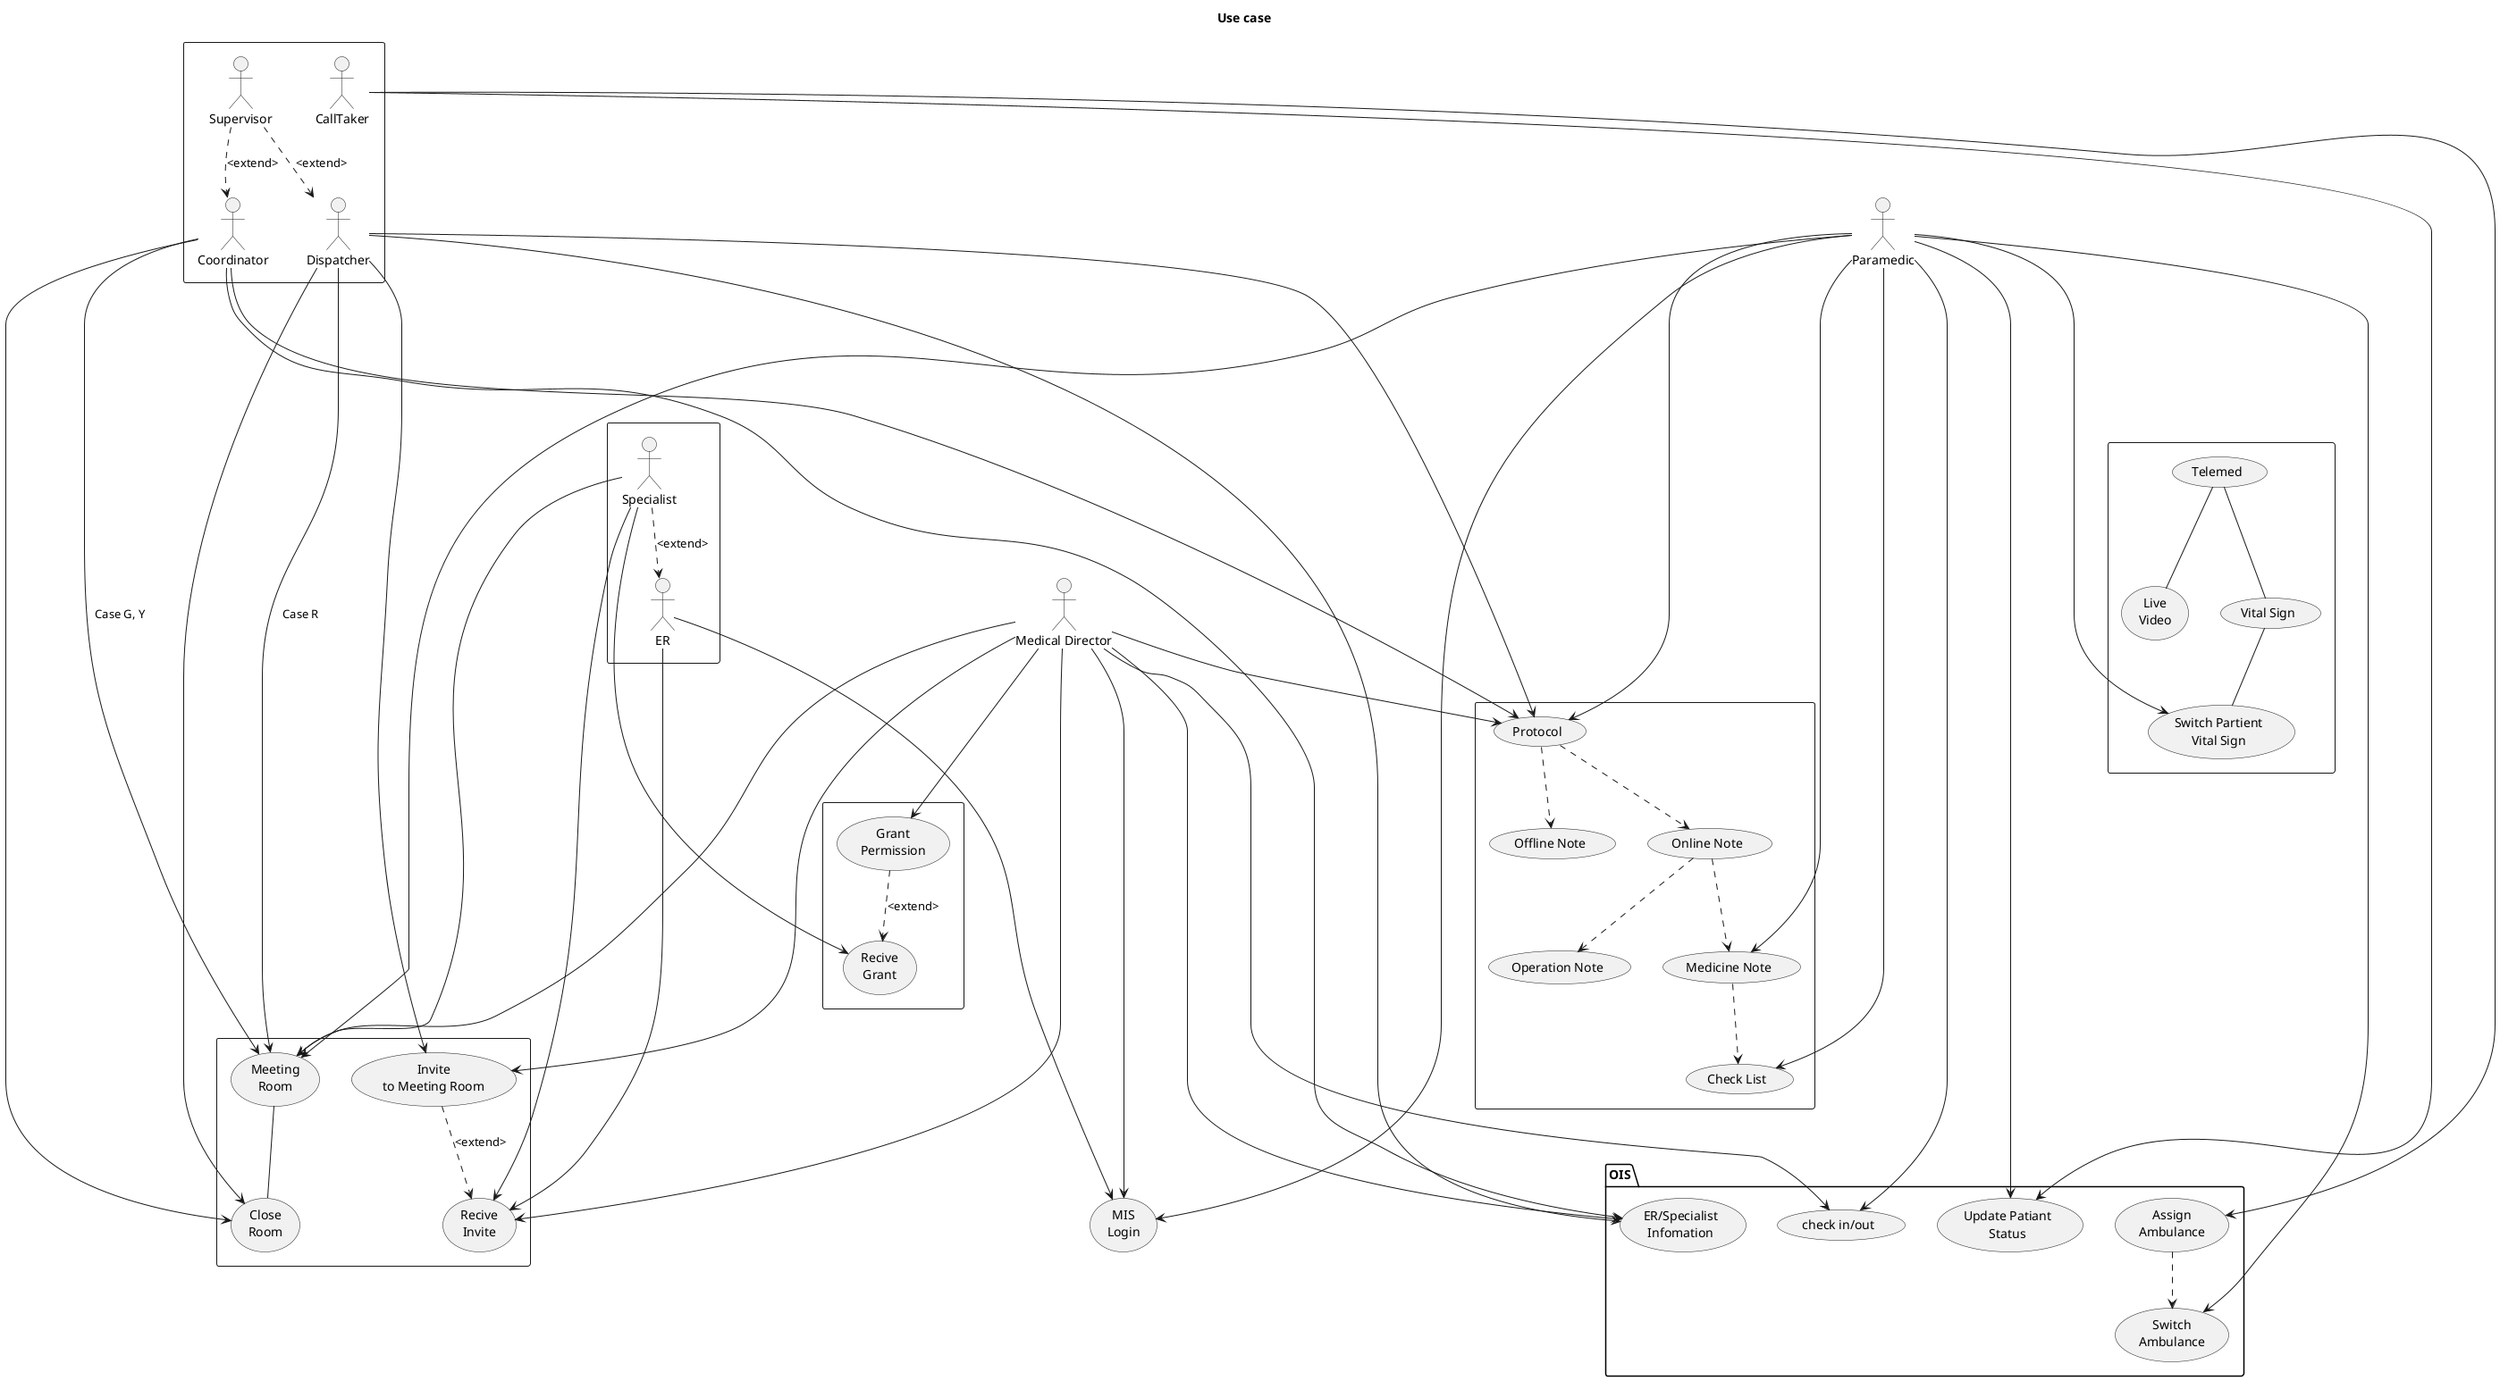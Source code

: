@startuml
Title Use case

  usecase (MIS\nLogin) as MISLogin

  rectangle {
    usecase (Grant\nPermission) as GrantPermission
    usecase (Recive\nGrant) as ReciveGrant
    GrantPermission ..> ReciveGrant:<extend>
  }
  rectangle {
    usecase (Meeting\nRoom) as MeetingRoom
    usecase (Close\nRoom) as CloseRoom
    usecase (Invite\nto Meeting Room) as InviteToMeetingRoom
    usecase (Recive\nInvite) as ReciveInvite
    MeetingRoom -- CloseRoom
    InviteToMeetingRoom ..> ReciveInvite :<extend>
  }

  rectangle {
    :Supervisor: as Supervisor
    :Coordinator: as Coordinator
    :Dispatcher: as Dispatcher
    :CallTaker: as CallTaker
    Supervisor ..> Coordinator :<extend>
    Supervisor ..> Dispatcher :<extend>
  }

  rectangle {
    :Specialist: as Specialist
    :ER: as ER
    Specialist ..> ER :<extend>
  }

  rectangle {
    usecase (Protocol) as Protocol
    usecase (Offline Note) as Offline
    usecase (Online Note) as Online
    usecase (Operation Note) as Ops
    usecase (Medicine Note) as Med
    usecase (Check List) as Check
    Protocol ..> Offline
    Protocol ..> Online
    Online ..> Ops
    Online ..> Med
    Med ..> Check
  }


  rectangle {
    usecase (Telemed) as Telemed
    usecase (Live\nVideo) as LiveVideo
    usecase (Vital Sign) as VitalSign
    usecase (Switch Partient\nVital Sign) as SwitchVS
    Telemed -- LiveVideo
    Telemed -- VitalSign
    VitalSign -- SwitchVS
  }

  package OIS{
    usecase (Update Patiant\nStatus) as UpdatePatiantStatus
    usecase (ER/Specialist\nInfomation) as ERSpecialistInfomation
    usecase (check in/out) as checkIn
    usecase (Assign\nAmbulance) as AssignAmbulance
    usecase (Switch\nAmbulance) as SwitchAmbulance
    AssignAmbulance ..> SwitchAmbulance
  }

  CallTaker --> UpdatePatiantStatus
  CallTaker --> AssignAmbulance

  Coordinator --> ERSpecialistInfomation
  Coordinator --> MeetingRoom: Case G, Y
  Coordinator ----> Protocol
  Coordinator ----> CloseRoom

  Dispatcher ---------> ERSpecialistInfomation
  Dispatcher ---------> MeetingRoom : Case R
  Dispatcher ------> InviteToMeetingRoom
  Dispatcher ------> Protocol
  Dispatcher ------> CloseRoom

  ER --> ReciveInvite
  ER --> MISLogin

  Specialist ------> MeetingRoom
  Specialist --> ReciveGrant
  Specialist ------> ReciveInvite

  Paramedic ------> MISLogin
  Paramedic ------> MeetingRoom
  Paramedic ------> Protocol
  Paramedic ------> SwitchVS
  Paramedic ------> Med
  Paramedic ------> Check
  Paramedic ------> checkIn
  Paramedic ------> SwitchAmbulance
  Paramedic ------> UpdatePatiantStatus

  :Medical Director: as MD
  MD ------> MISLogin
  MD -----> MeetingRoom
  MD ---> GrantPermission
  MD ----> InviteToMeetingRoom
  MD ----> ReciveInvite
  MD ------> checkIn
  MD ----> ERSpecialistInfomation
  MD -up-> Protocol

@enduml
